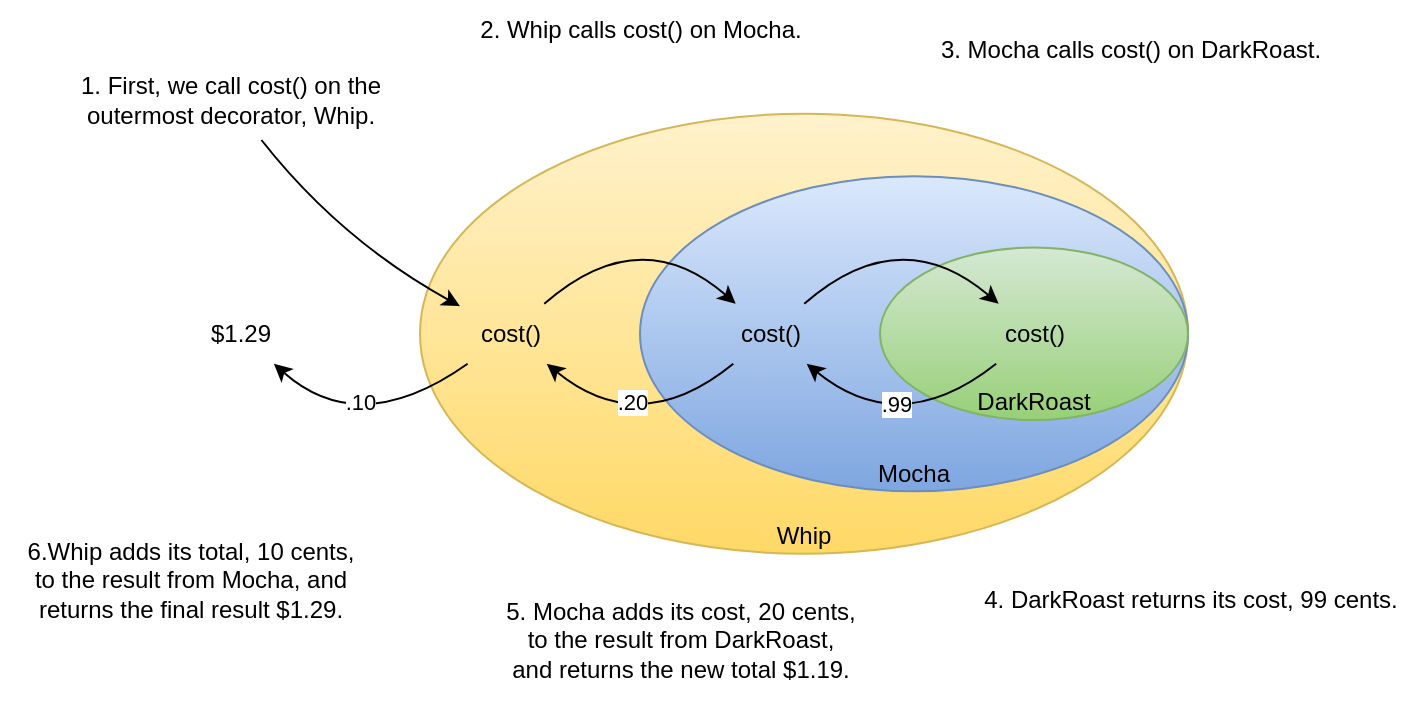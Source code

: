 <mxfile version="20.7.4" type="device"><diagram id="ahAyE9eUKxN_0jiChCt0" name="Sayfa -1"><mxGraphModel dx="1671" dy="1004" grid="1" gridSize="10" guides="1" tooltips="1" connect="1" arrows="1" fold="1" page="1" pageScale="1" pageWidth="827" pageHeight="1169" math="0" shadow="0"><root><mxCell id="0"/><mxCell id="1" parent="0"/><mxCell id="oRd8bEWrd4tIhJ1eEdKT-1" value="Whip" style="ellipse;whiteSpace=wrap;html=1;verticalAlign=bottom;fillColor=#fff2cc;gradientColor=#ffd966;strokeColor=#d6b656;" parent="1" vertex="1"><mxGeometry x="310" y="366.88" width="384" height="220" as="geometry"/></mxCell><mxCell id="oRd8bEWrd4tIhJ1eEdKT-2" value="Mocha" style="ellipse;whiteSpace=wrap;html=1;verticalAlign=bottom;fillColor=#dae8fc;gradientColor=#7ea6e0;strokeColor=#6c8ebf;" parent="1" vertex="1"><mxGeometry x="420" y="398.13" width="274" height="157.5" as="geometry"/></mxCell><mxCell id="oRd8bEWrd4tIhJ1eEdKT-3" value="DarkRoast" style="ellipse;whiteSpace=wrap;html=1;verticalAlign=bottom;fillColor=#d5e8d4;gradientColor=#97d077;strokeColor=#82b366;" parent="1" vertex="1"><mxGeometry x="540" y="433.75" width="154" height="86.25" as="geometry"/></mxCell><mxCell id="oRd8bEWrd4tIhJ1eEdKT-4" value="cost()" style="text;html=1;align=center;verticalAlign=middle;resizable=0;points=[];autosize=1;strokeColor=none;fillColor=none;" parent="1" vertex="1"><mxGeometry x="330" y="461.88" width="50" height="30" as="geometry"/></mxCell><mxCell id="oRd8bEWrd4tIhJ1eEdKT-5" value="cost()" style="text;html=1;align=center;verticalAlign=middle;resizable=0;points=[];autosize=1;strokeColor=none;fillColor=none;" parent="1" vertex="1"><mxGeometry x="460" y="461.88" width="50" height="30" as="geometry"/></mxCell><mxCell id="oRd8bEWrd4tIhJ1eEdKT-6" value="cost()" style="text;html=1;align=center;verticalAlign=middle;resizable=0;points=[];autosize=1;strokeColor=none;fillColor=none;" parent="1" vertex="1"><mxGeometry x="592" y="461.88" width="50" height="30" as="geometry"/></mxCell><mxCell id="oRd8bEWrd4tIhJ1eEdKT-8" value="" style="endArrow=classic;html=1;curved=1;" parent="1" source="oRd8bEWrd4tIhJ1eEdKT-6" target="oRd8bEWrd4tIhJ1eEdKT-5" edge="1"><mxGeometry width="50" height="50" relative="1" as="geometry"><mxPoint x="440" y="730" as="sourcePoint"/><mxPoint x="490" y="680" as="targetPoint"/><Array as="points"><mxPoint x="550" y="530"/></Array></mxGeometry></mxCell><mxCell id="oRd8bEWrd4tIhJ1eEdKT-12" value=".99" style="edgeLabel;html=1;align=center;verticalAlign=middle;resizable=0;points=[];" parent="oRd8bEWrd4tIhJ1eEdKT-8" vertex="1" connectable="0"><mxGeometry x="0.286" y="-10" relative="1" as="geometry"><mxPoint x="4" as="offset"/></mxGeometry></mxCell><mxCell id="oRd8bEWrd4tIhJ1eEdKT-9" value="" style="endArrow=classic;html=1;curved=1;" parent="1" source="oRd8bEWrd4tIhJ1eEdKT-5" target="oRd8bEWrd4tIhJ1eEdKT-4" edge="1"><mxGeometry width="50" height="50" relative="1" as="geometry"><mxPoint x="566.923" y="510" as="sourcePoint"/><mxPoint x="441.538" y="510" as="targetPoint"/><Array as="points"><mxPoint x="420" y="530"/></Array></mxGeometry></mxCell><mxCell id="oRd8bEWrd4tIhJ1eEdKT-13" value=".20" style="edgeLabel;html=1;align=center;verticalAlign=middle;resizable=0;points=[];" parent="oRd8bEWrd4tIhJ1eEdKT-9" vertex="1" connectable="0"><mxGeometry x="0.281" y="-8" relative="1" as="geometry"><mxPoint x="4" y="-2" as="offset"/></mxGeometry></mxCell><mxCell id="oRd8bEWrd4tIhJ1eEdKT-10" value="" style="endArrow=classic;html=1;curved=1;" parent="1" source="oRd8bEWrd4tIhJ1eEdKT-4" target="oRd8bEWrd4tIhJ1eEdKT-5" edge="1"><mxGeometry width="50" height="50" relative="1" as="geometry"><mxPoint x="250" y="650" as="sourcePoint"/><mxPoint x="300" y="600" as="targetPoint"/><Array as="points"><mxPoint x="420" y="420"/></Array></mxGeometry></mxCell><mxCell id="oRd8bEWrd4tIhJ1eEdKT-11" value="" style="endArrow=classic;html=1;curved=1;" parent="1" source="oRd8bEWrd4tIhJ1eEdKT-5" target="oRd8bEWrd4tIhJ1eEdKT-6" edge="1"><mxGeometry width="50" height="50" relative="1" as="geometry"><mxPoint x="510" y="730" as="sourcePoint"/><mxPoint x="560" y="680" as="targetPoint"/><Array as="points"><mxPoint x="550" y="420"/></Array></mxGeometry></mxCell><mxCell id="oRd8bEWrd4tIhJ1eEdKT-14" value="" style="endArrow=classic;html=1;curved=1;" parent="1" source="oRd8bEWrd4tIhJ1eEdKT-4" target="oRd8bEWrd4tIhJ1eEdKT-16" edge="1"><mxGeometry width="50" height="50" relative="1" as="geometry"><mxPoint x="270" y="650" as="sourcePoint"/><mxPoint x="230" y="490" as="targetPoint"/><Array as="points"><mxPoint x="280" y="530"/></Array></mxGeometry></mxCell><mxCell id="oRd8bEWrd4tIhJ1eEdKT-15" value=".10" style="edgeLabel;html=1;align=center;verticalAlign=middle;resizable=0;points=[];" parent="oRd8bEWrd4tIhJ1eEdKT-14" vertex="1" connectable="0"><mxGeometry x="-0.17" y="-14" relative="1" as="geometry"><mxPoint x="-4" y="1" as="offset"/></mxGeometry></mxCell><mxCell id="oRd8bEWrd4tIhJ1eEdKT-16" value="$1.29" style="text;html=1;align=center;verticalAlign=middle;resizable=0;points=[];autosize=1;strokeColor=none;fillColor=none;" parent="1" vertex="1"><mxGeometry x="195" y="461.88" width="50" height="30" as="geometry"/></mxCell><mxCell id="NSfmXhffcaV8MrEGA59--1" value="1. First, we call cost() on the&lt;br&gt;outermost decorator, Whip." style="text;html=1;align=center;verticalAlign=middle;resizable=0;points=[];autosize=1;strokeColor=none;fillColor=none;" vertex="1" parent="1"><mxGeometry x="130" y="340" width="170" height="40" as="geometry"/></mxCell><mxCell id="NSfmXhffcaV8MrEGA59--2" value="" style="endArrow=classic;html=1;curved=1;" edge="1" parent="1" source="NSfmXhffcaV8MrEGA59--1" target="oRd8bEWrd4tIhJ1eEdKT-4"><mxGeometry width="50" height="50" relative="1" as="geometry"><mxPoint x="220" y="450" as="sourcePoint"/><mxPoint x="270" y="400" as="targetPoint"/><Array as="points"><mxPoint x="270" y="430"/></Array></mxGeometry></mxCell><mxCell id="NSfmXhffcaV8MrEGA59--3" value="2. Whip calls cost() on Mocha." style="text;html=1;align=center;verticalAlign=middle;resizable=0;points=[];autosize=1;strokeColor=none;fillColor=none;" vertex="1" parent="1"><mxGeometry x="330" y="310" width="180" height="30" as="geometry"/></mxCell><mxCell id="NSfmXhffcaV8MrEGA59--4" value="3. Mocha calls cost() on DarkRoast." style="text;html=1;align=center;verticalAlign=middle;resizable=0;points=[];autosize=1;strokeColor=none;fillColor=none;" vertex="1" parent="1"><mxGeometry x="560" y="320" width="210" height="30" as="geometry"/></mxCell><mxCell id="NSfmXhffcaV8MrEGA59--5" value="4. DarkRoast returns its cost, 99 cents." style="text;html=1;align=center;verticalAlign=middle;resizable=0;points=[];autosize=1;strokeColor=none;fillColor=none;" vertex="1" parent="1"><mxGeometry x="580" y="595" width="230" height="30" as="geometry"/></mxCell><mxCell id="NSfmXhffcaV8MrEGA59--6" value="5. Mocha adds its cost, 20 cents,&lt;br&gt;to the result from DarkRoast,&lt;br&gt;and returns the new total $1.19." style="text;html=1;align=center;verticalAlign=middle;resizable=0;points=[];autosize=1;strokeColor=none;fillColor=none;" vertex="1" parent="1"><mxGeometry x="340" y="600" width="200" height="60" as="geometry"/></mxCell><mxCell id="NSfmXhffcaV8MrEGA59--7" value="6.Whip adds its total, 10 cents,&lt;br&gt;to the result from Mocha, and&lt;br&gt;returns the final result $1.29." style="text;html=1;align=center;verticalAlign=middle;resizable=0;points=[];autosize=1;strokeColor=none;fillColor=none;" vertex="1" parent="1"><mxGeometry x="100" y="570" width="190" height="60" as="geometry"/></mxCell></root></mxGraphModel></diagram></mxfile>